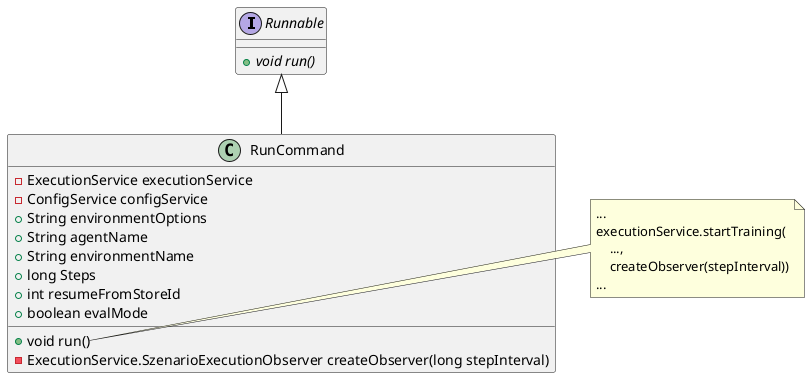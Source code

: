 @startuml
'https://plantuml.com/class-diagram

interface Runnable {
+{abstract} void run()
}

class RunCommand {
-ExecutionService executionService
-ConfigService configService
+String environmentOptions
+String agentName
+String environmentName
+long Steps
+int resumeFromStoreId
+boolean evalMode

+void run()
-ExecutionService.SzenarioExecutionObserver createObserver(long stepInterval)
}

note right of RunCommand::run
    ...
    executionService.startTraining(
        ...,
        createObserver(stepInterval))
    ...
end note

Runnable <|-- RunCommand

@enduml